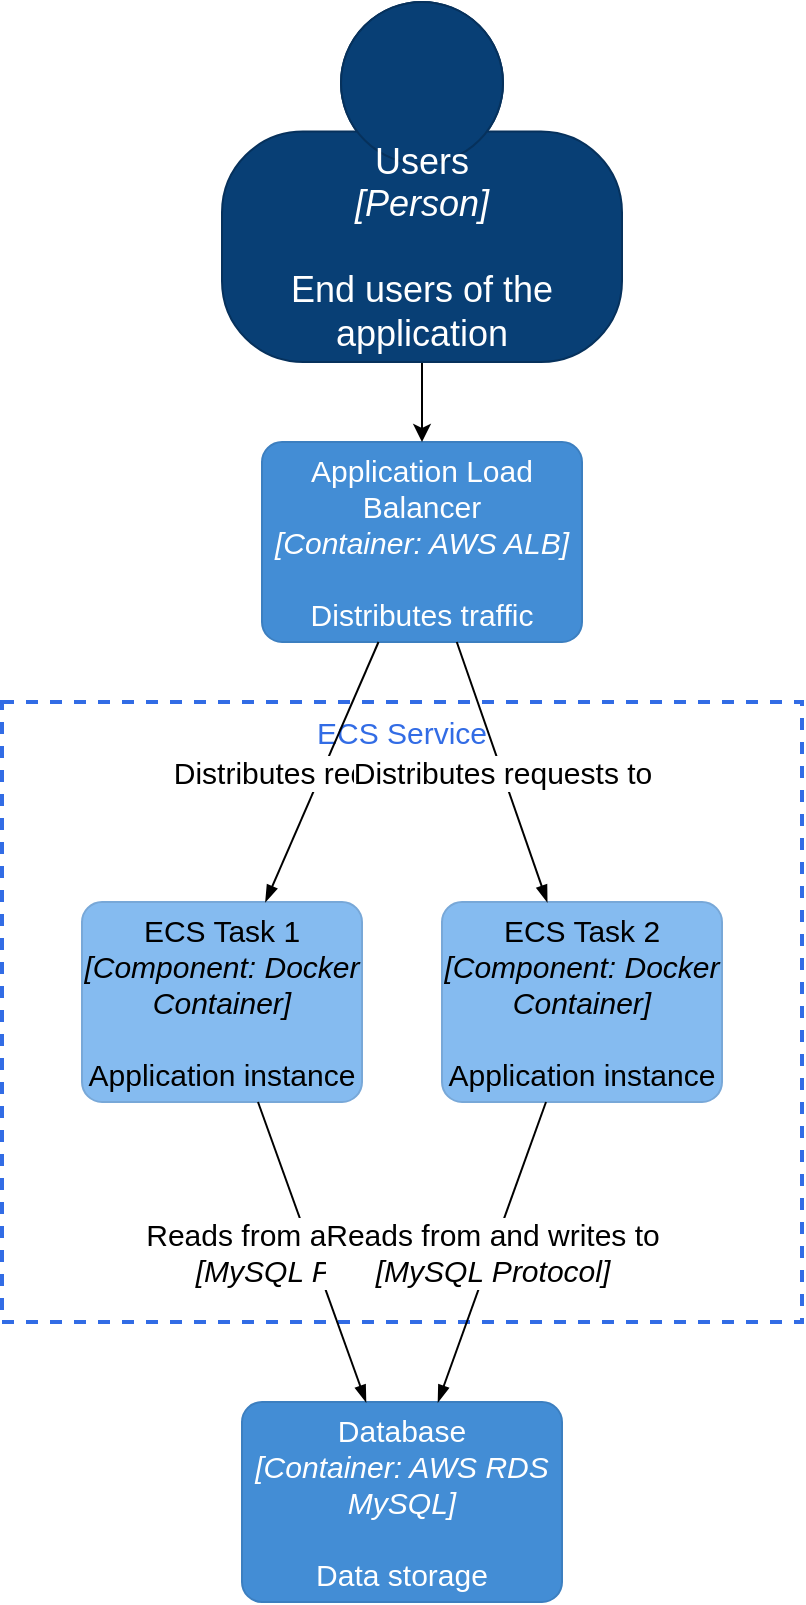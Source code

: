 <mxfile>
    <diagram id="ComponentDiagram" name="ECS Components">
        <mxGraphModel dx="1609" dy="852" grid="1" gridSize="10" guides="1" tooltips="1" connect="1" arrows="1" fold="1" page="1" pageScale="1" pageWidth="1169" pageHeight="827" math="0" shadow="0">
            <root>
                <mxCell id="0"/>
                <mxCell id="1" parent="0"/>
                <mxCell id="ecsServiceBoundary" value="ECS Service" style="fillColor=none;strokeColor=#326ce5;dashed=1;verticalAlign=top;fontStyle=0;fontColor=#326ce5;whiteSpace=wrap;html=1;strokeWidth=2;fontSize=15;" parent="1" vertex="1">
                    <mxGeometry x="360" y="364" width="400" height="310" as="geometry"/>
                </mxCell>
                <mxCell id="ecsTask1" value="ECS Task 1&lt;br&gt;&lt;i&gt;[Component: Docker Container]&lt;/i&gt;&lt;br&gt;&lt;br&gt;Application instance" style="rounded=1;whiteSpace=wrap;html=1;fontSize=15;labelBackgroundColor=none;fillColor=#85BBF0;fontColor=#000000;align=center;arcSize=10;strokeColor=#78A8D8;metaEdit=1;resizable=0;" parent="1" vertex="1">
                    <mxGeometry x="400" y="464" width="140" height="100" as="geometry"/>
                </mxCell>
                <mxCell id="ecsTask2" value="ECS Task 2&lt;br&gt;&lt;i&gt;[Component: Docker Container]&lt;/i&gt;&lt;br&gt;&lt;br&gt;Application instance" style="rounded=1;whiteSpace=wrap;html=1;fontSize=15;labelBackgroundColor=none;fillColor=#85BBF0;fontColor=#000000;align=center;arcSize=10;strokeColor=#78A8D8;metaEdit=1;resizable=0;" parent="1" vertex="1">
                    <mxGeometry x="580" y="464" width="140" height="100" as="geometry"/>
                </mxCell>
                <mxCell id="loadBalancer" value="Application Load Balancer&lt;br&gt;&lt;i&gt;[Container: AWS ALB]&lt;/i&gt;&lt;br&gt;&lt;br&gt;Distributes traffic" style="rounded=1;whiteSpace=wrap;html=1;fontSize=15;labelBackgroundColor=none;fillColor=#438DD5;fontColor=#ffffff;align=center;arcSize=10;strokeColor=#3C7FC0;metaEdit=1;resizable=0;" parent="1" vertex="1">
                    <mxGeometry x="490" y="234" width="160" height="100" as="geometry"/>
                </mxCell>
                <mxCell id="database" value="Database&lt;br&gt;&lt;i&gt;[Container: AWS RDS MySQL]&lt;/i&gt;&lt;br&gt;&lt;br&gt;Data storage" style="rounded=1;whiteSpace=wrap;html=1;fontSize=15;labelBackgroundColor=none;fillColor=#438DD5;fontColor=#ffffff;align=center;arcSize=10;strokeColor=#3C7FC0;metaEdit=1;resizable=0;" parent="1" vertex="1">
                    <mxGeometry x="480" y="714" width="160" height="100" as="geometry"/>
                </mxCell>
                <mxCell id="rel1" style="edgeStyle=none;rounded=0;orthogonalLoop=1;jettySize=auto;html=1;fontSize=15;fontColor=#404040;strokeWidth=1;endArrow=blockThin;endFill=1;" parent="1" source="loadBalancer" target="ecsTask1" edge="1">
                    <mxGeometry relative="1" as="geometry"/>
                </mxCell>
                <mxCell id="rel1_label" value="Distributes requests to" style="edgeLabel;resizable=0;html=1;align=center;verticalAlign=middle;fontSize=15;" parent="rel1" vertex="1" connectable="0">
                    <mxGeometry relative="1" as="geometry"/>
                </mxCell>
                <mxCell id="rel2" style="edgeStyle=none;rounded=0;orthogonalLoop=1;jettySize=auto;html=1;fontSize=15;fontColor=#404040;strokeWidth=1;endArrow=blockThin;endFill=1;" parent="1" source="loadBalancer" target="ecsTask2" edge="1">
                    <mxGeometry relative="1" as="geometry"/>
                </mxCell>
                <mxCell id="rel2_label" value="Distributes requests to" style="edgeLabel;resizable=0;html=1;align=center;verticalAlign=middle;fontSize=15;" parent="rel2" vertex="1" connectable="0">
                    <mxGeometry relative="1" as="geometry"/>
                </mxCell>
                <mxCell id="rel3" style="edgeStyle=none;rounded=0;orthogonalLoop=1;jettySize=auto;html=1;fontSize=15;fontColor=#404040;strokeWidth=1;endArrow=blockThin;endFill=1;" parent="1" source="ecsTask1" target="database" edge="1">
                    <mxGeometry relative="1" as="geometry"/>
                </mxCell>
                <mxCell id="rel3_label" value="Reads from and writes to&lt;br&gt;&lt;i&gt;[MySQL Protocol]&lt;/i&gt;" style="edgeLabel;resizable=0;html=1;align=center;verticalAlign=middle;fontSize=15;" parent="rel3" vertex="1" connectable="0">
                    <mxGeometry relative="1" as="geometry"/>
                </mxCell>
                <mxCell id="rel4" style="edgeStyle=none;rounded=0;orthogonalLoop=1;jettySize=auto;html=1;fontSize=15;fontColor=#404040;strokeWidth=1;endArrow=blockThin;endFill=1;" parent="1" source="ecsTask2" target="database" edge="1">
                    <mxGeometry relative="1" as="geometry"/>
                </mxCell>
                <mxCell id="rel4_label" value="Reads from and writes to&lt;br&gt;&lt;i&gt;[MySQL Protocol]&lt;/i&gt;" style="edgeLabel;resizable=0;html=1;align=center;verticalAlign=middle;fontSize=15;" parent="rel4" vertex="1" connectable="0">
                    <mxGeometry relative="1" as="geometry"/>
                </mxCell>
                <mxCell id="3" style="edgeStyle=none;html=1;" edge="1" parent="1" source="2" target="loadBalancer">
                    <mxGeometry relative="1" as="geometry"/>
                </mxCell>
                <mxCell id="2" value="Users&lt;br&gt;&lt;i&gt;[Person]&lt;/i&gt;&lt;br&gt;&lt;br&gt;End users of the application" style="html=1;fontSize=18;dashed=0;whiteSpace=wrap;fillColor=#083F75;strokeColor=#06315C;fontColor=#ffffff;shape=mxgraph.c4.person2;align=center;metaEdit=1;points=[[0.5,0,0],[1,0.5,0],[1,0.75,0],[0.75,1,0],[0.5,1,0],[0.25,1,0],[0,0.75,0],[0,0.5,0]];resizable=0;" vertex="1" parent="1">
                    <mxGeometry x="470" y="14" width="200" height="180" as="geometry"/>
                </mxCell>
            </root>
        </mxGraphModel>
    </diagram>
    <diagram id="DatabaseComponents" name="Database Components">
        <mxGraphModel dx="1422" dy="794" grid="1" gridSize="10" guides="1" tooltips="1" connect="1" arrows="1" fold="1" page="1" pageScale="1" pageWidth="1169" pageHeight="827" math="0" shadow="0">
            <root>
                <mxCell id="0"/>
                <mxCell id="1" parent="0"/>
                <!-- Database Boundary -->
                <mxCell id="databaseBoundary" value="Database" style="fillColor=none;strokeColor=#326ce5;dashed=1;verticalAlign=top;fontStyle=0;fontColor=#326ce5;whiteSpace=wrap;html=1;strokeWidth=2;fontSize=14;" vertex="1" parent="1">
                    <mxGeometry x="300" y="300" width="400" height="200" as="geometry"/>
                </mxCell>
                <!-- Primary DB -->
                <mxCell id="primaryDb" value="Primary MySQL Instance&lt;br&gt;&lt;i&gt;[Component: MySQL]&lt;/i&gt;&lt;br&gt;&lt;br&gt;Main database instance" style="rounded=1;whiteSpace=wrap;html=1;fontSize=11;labelBackgroundColor=none;fillColor=#85BBF0;fontColor=#000000;align=center;arcSize=10;strokeColor=#78A8D8;metaEdit=1;resizable=0;" vertex="1" parent="1">
                    <mxGeometry x="340" y="360" width="140" height="100" as="geometry"/>
                </mxCell>
                <!-- Replica DB -->
                <mxCell id="replicaDb" value="Replica MySQL Instance&lt;br&gt;&lt;i&gt;[Component: MySQL]&lt;/i&gt;&lt;br&gt;&lt;br&gt;Read replica database" style="rounded=1;whiteSpace=wrap;html=1;fontSize=11;labelBackgroundColor=none;fillColor=#85BBF0;fontColor=#000000;align=center;arcSize=10;strokeColor=#78A8D8;metaEdit=1;resizable=0;" vertex="1" parent="1">
                    <mxGeometry x="520" y="360" width="140" height="100" as="geometry"/>
                </mxCell>
                <!-- ECS Service -->
                <mxCell id="ecsService" value="ECS Service&lt;br&gt;&lt;i&gt;[Container: AWS ECS]&lt;/i&gt;&lt;br&gt;&lt;br&gt;Application containers" style="rounded=1;whiteSpace=wrap;html=1;fontSize=11;labelBackgroundColor=none;fillColor=#438DD5;fontColor=#ffffff;align=center;arcSize=10;strokeColor=#3C7FC0;metaEdit=1;resizable=0;" vertex="1" parent="1">
                    <mxGeometry x="420" y="120" width="160" height="100" as="geometry"/>
                </mxCell>
                <!-- Relationships -->
                <mxCell id="rel1" style="edgeStyle=none;rounded=0;orthogonalLoop=1;jettySize=auto;html=1;fontSize=12;fontColor=#404040;strokeWidth=1;endArrow=blockThin;endFill=1;" edge="1" parent="1" source="ecsService" target="primaryDb">
                    <mxGeometry relative="1" as="geometry"/>
                </mxCell>
                <mxCell id="rel1_label" value="Reads from and writes to&lt;br&gt;&lt;i&gt;[MySQL Protocol]&lt;/i&gt;" style="edgeLabel;resizable=0;html=1;align=center;verticalAlign=middle;fontSize=10;" vertex="1" connectable="0" parent="rel1">
                    <mxGeometry relative="1" as="geometry"/>
                </mxCell>
                <mxCell id="rel2" style="edgeStyle=none;rounded=0;orthogonalLoop=1;jettySize=auto;html=1;fontSize=12;fontColor=#404040;strokeWidth=1;endArrow=blockThin;endFill=1;" edge="1" parent="1" source="primaryDb" target="replicaDb">
                    <mxGeometry relative="1" as="geometry"/>
                </mxCell>
                <mxCell id="rel2_label" value="Replicates to" style="edgeLabel;resizable=0;html=1;align=center;verticalAlign=middle;fontSize=10;" vertex="1" connectable="0" parent="rel2">
                    <mxGeometry relative="1" as="geometry"/>
                </mxCell>
            </root>
        </mxGraphModel>
    </diagram>
</mxfile>